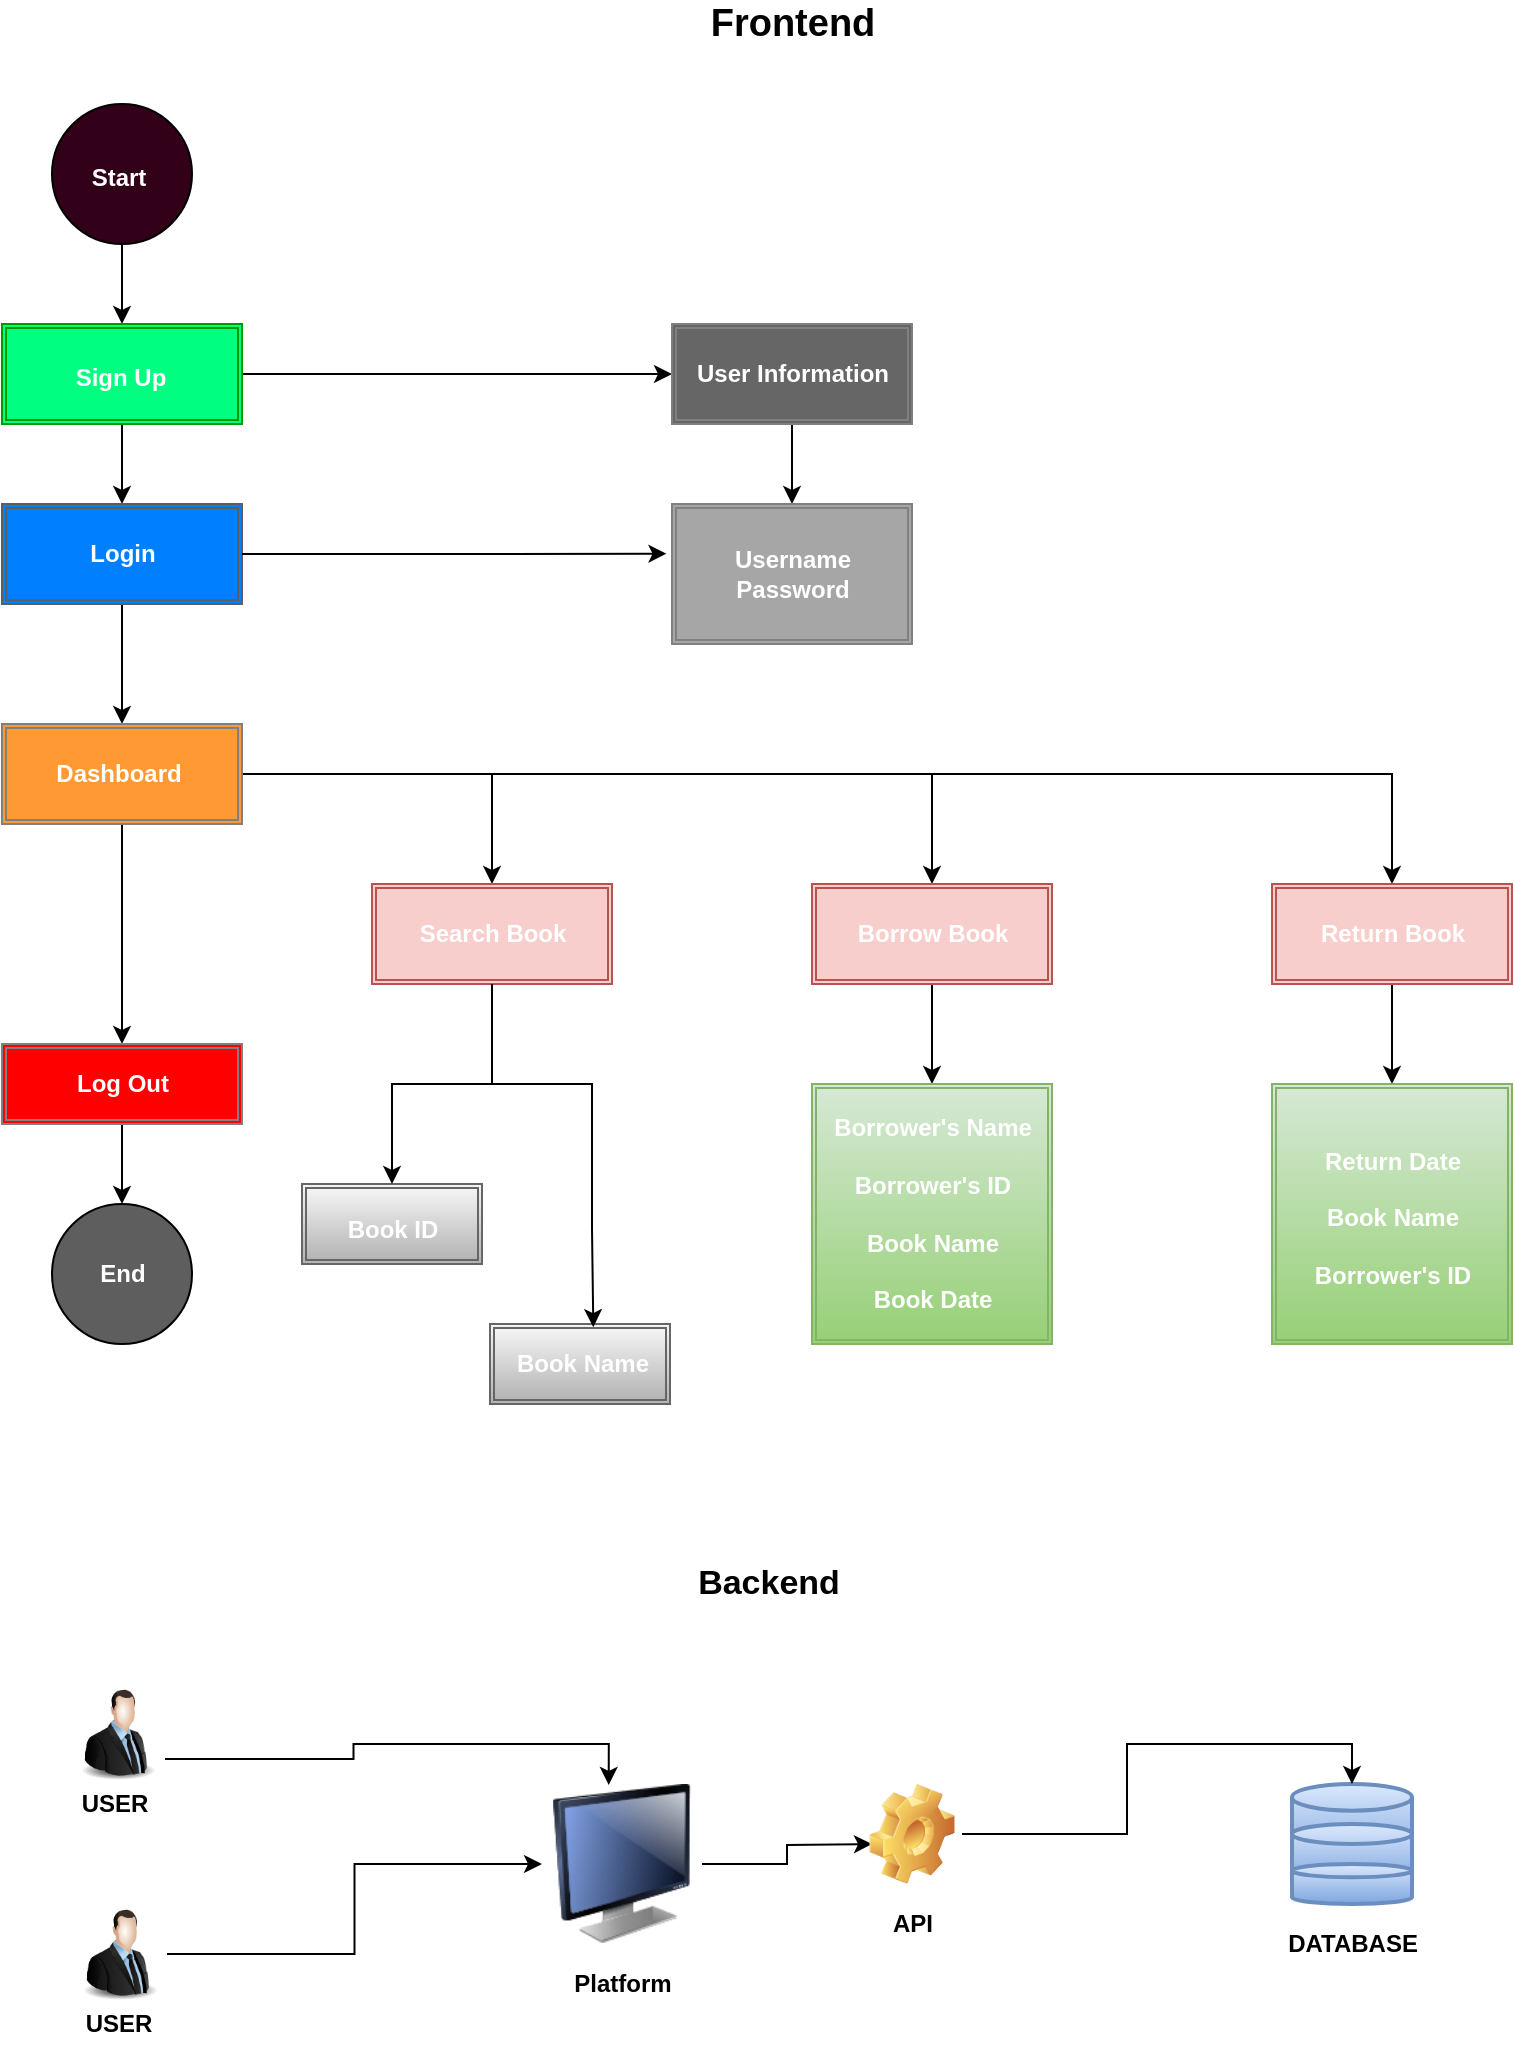 <mxfile version="26.1.0">
  <diagram name="Page-1" id="ixDGLrYrCQaXtFKhzq2m">
    <mxGraphModel dx="1195" dy="677" grid="1" gridSize="10" guides="1" tooltips="1" connect="1" arrows="1" fold="1" page="1" pageScale="1" pageWidth="850" pageHeight="1100" math="0" shadow="0">
      <root>
        <mxCell id="0" />
        <mxCell id="1" parent="0" />
        <mxCell id="pYENt-vT8pFyofFF4MLO-13" style="edgeStyle=orthogonalEdgeStyle;rounded=0;orthogonalLoop=1;jettySize=auto;html=1;exitX=0.5;exitY=1;exitDx=0;exitDy=0;entryX=0.5;entryY=0;entryDx=0;entryDy=0;strokeWidth=1;fontSize=12;" edge="1" parent="1" source="pYENt-vT8pFyofFF4MLO-2" target="pYENt-vT8pFyofFF4MLO-5">
          <mxGeometry relative="1" as="geometry" />
        </mxCell>
        <mxCell id="pYENt-vT8pFyofFF4MLO-2" value="" style="ellipse;whiteSpace=wrap;html=1;aspect=fixed;fillColor=#33001A;strokeWidth=1;fontSize=12;" vertex="1" parent="1">
          <mxGeometry x="80" y="70" width="70" height="70" as="geometry" />
        </mxCell>
        <mxCell id="pYENt-vT8pFyofFF4MLO-4" value="Start" style="text;strokeColor=none;fillColor=none;html=1;fontSize=12;fontStyle=1;verticalAlign=middle;align=center;fontColor=#FFFFFF;strokeWidth=1;" vertex="1" parent="1">
          <mxGeometry x="78" y="97" width="70" height="20" as="geometry" />
        </mxCell>
        <mxCell id="pYENt-vT8pFyofFF4MLO-14" style="edgeStyle=orthogonalEdgeStyle;rounded=0;orthogonalLoop=1;jettySize=auto;html=1;exitX=0.5;exitY=1;exitDx=0;exitDy=0;entryX=0.5;entryY=0;entryDx=0;entryDy=0;strokeWidth=1;fontSize=12;" edge="1" parent="1" source="pYENt-vT8pFyofFF4MLO-5" target="pYENt-vT8pFyofFF4MLO-7">
          <mxGeometry relative="1" as="geometry" />
        </mxCell>
        <mxCell id="pYENt-vT8pFyofFF4MLO-18" style="edgeStyle=orthogonalEdgeStyle;rounded=0;orthogonalLoop=1;jettySize=auto;html=1;entryX=0;entryY=0.5;entryDx=0;entryDy=0;strokeWidth=1;fontSize=12;" edge="1" parent="1" source="pYENt-vT8pFyofFF4MLO-5" target="pYENt-vT8pFyofFF4MLO-16">
          <mxGeometry relative="1" as="geometry" />
        </mxCell>
        <mxCell id="pYENt-vT8pFyofFF4MLO-5" value="" style="shape=ext;double=1;rounded=0;whiteSpace=wrap;html=1;fillColor=#00FF80;strokeColor=#009900;strokeWidth=1;fontSize=12;" vertex="1" parent="1">
          <mxGeometry x="55" y="180" width="120" height="50" as="geometry" />
        </mxCell>
        <mxCell id="pYENt-vT8pFyofFF4MLO-6" value="Sign Up" style="text;strokeColor=none;fillColor=none;html=1;fontSize=12;fontStyle=1;verticalAlign=middle;align=center;fontColor=#FFFFFF;strokeWidth=1;" vertex="1" parent="1">
          <mxGeometry x="79" y="197" width="70" height="20" as="geometry" />
        </mxCell>
        <mxCell id="pYENt-vT8pFyofFF4MLO-29" style="edgeStyle=orthogonalEdgeStyle;rounded=0;orthogonalLoop=1;jettySize=auto;html=1;exitX=0.5;exitY=1;exitDx=0;exitDy=0;strokeWidth=1;fontSize=12;" edge="1" parent="1" source="pYENt-vT8pFyofFF4MLO-7" target="pYENt-vT8pFyofFF4MLO-27">
          <mxGeometry relative="1" as="geometry" />
        </mxCell>
        <mxCell id="pYENt-vT8pFyofFF4MLO-7" value="" style="shape=ext;double=1;rounded=0;whiteSpace=wrap;html=1;fillColor=#007FFF;strokeColor=#5E5E5E;strokeWidth=1;fontSize=12;" vertex="1" parent="1">
          <mxGeometry x="55" y="270" width="120" height="50" as="geometry" />
        </mxCell>
        <mxCell id="pYENt-vT8pFyofFF4MLO-8" value="Login" style="text;strokeColor=none;fillColor=none;html=1;fontSize=12;fontStyle=1;verticalAlign=middle;align=center;fontColor=#FFFFFF;strokeWidth=1;" vertex="1" parent="1">
          <mxGeometry x="80" y="285" width="70" height="20" as="geometry" />
        </mxCell>
        <mxCell id="pYENt-vT8pFyofFF4MLO-9" value="&lt;font style=&quot;font-size: 19px;&quot;&gt;Frontend&lt;/font&gt;" style="text;strokeColor=none;fillColor=none;html=1;fontSize=12;fontStyle=1;verticalAlign=middle;align=center;strokeWidth=1;" vertex="1" parent="1">
          <mxGeometry x="427.5" y="20" width="45" height="20" as="geometry" />
        </mxCell>
        <mxCell id="pYENt-vT8pFyofFF4MLO-25" style="edgeStyle=orthogonalEdgeStyle;rounded=0;orthogonalLoop=1;jettySize=auto;html=1;exitX=0.5;exitY=1;exitDx=0;exitDy=0;entryX=0.5;entryY=0;entryDx=0;entryDy=0;strokeWidth=1;fontSize=12;" edge="1" parent="1" source="pYENt-vT8pFyofFF4MLO-16" target="pYENt-vT8pFyofFF4MLO-19">
          <mxGeometry relative="1" as="geometry" />
        </mxCell>
        <mxCell id="pYENt-vT8pFyofFF4MLO-16" value="" style="shape=ext;double=1;rounded=0;whiteSpace=wrap;html=1;fillColor=#666666;strokeColor=#808080;strokeWidth=1;fontSize=12;" vertex="1" parent="1">
          <mxGeometry x="390" y="180" width="120" height="50" as="geometry" />
        </mxCell>
        <mxCell id="pYENt-vT8pFyofFF4MLO-17" value="&lt;font&gt;User Information&lt;/font&gt;" style="text;strokeColor=none;fillColor=none;html=1;fontSize=12;fontStyle=1;verticalAlign=middle;align=center;fontColor=#FFFFFF;strokeWidth=1;" vertex="1" parent="1">
          <mxGeometry x="415" y="195" width="70" height="20" as="geometry" />
        </mxCell>
        <mxCell id="pYENt-vT8pFyofFF4MLO-19" value="" style="shape=ext;double=1;rounded=0;whiteSpace=wrap;html=1;fillColor=#A6A6A6;strokeColor=#808080;strokeWidth=1;fontSize=12;" vertex="1" parent="1">
          <mxGeometry x="390" y="270" width="120" height="70" as="geometry" />
        </mxCell>
        <mxCell id="pYENt-vT8pFyofFF4MLO-22" value="&lt;font&gt;Username&lt;/font&gt;&lt;div&gt;&lt;font&gt;Password&lt;/font&gt;&lt;/div&gt;" style="text;strokeColor=none;fillColor=none;html=1;fontSize=12;fontStyle=1;verticalAlign=middle;align=center;fontColor=#FFFFFF;strokeWidth=1;" vertex="1" parent="1">
          <mxGeometry x="415" y="295" width="70" height="20" as="geometry" />
        </mxCell>
        <mxCell id="pYENt-vT8pFyofFF4MLO-24" style="edgeStyle=orthogonalEdgeStyle;rounded=0;orthogonalLoop=1;jettySize=auto;html=1;entryX=-0.023;entryY=0.355;entryDx=0;entryDy=0;entryPerimeter=0;strokeWidth=1;fontSize=12;" edge="1" parent="1" source="pYENt-vT8pFyofFF4MLO-7" target="pYENt-vT8pFyofFF4MLO-19">
          <mxGeometry relative="1" as="geometry" />
        </mxCell>
        <mxCell id="pYENt-vT8pFyofFF4MLO-33" style="edgeStyle=orthogonalEdgeStyle;rounded=0;orthogonalLoop=1;jettySize=auto;html=1;exitX=1;exitY=0.5;exitDx=0;exitDy=0;strokeWidth=1;fontSize=12;" edge="1" parent="1" source="pYENt-vT8pFyofFF4MLO-27" target="pYENt-vT8pFyofFF4MLO-30">
          <mxGeometry relative="1" as="geometry" />
        </mxCell>
        <mxCell id="pYENt-vT8pFyofFF4MLO-34" style="edgeStyle=orthogonalEdgeStyle;rounded=0;orthogonalLoop=1;jettySize=auto;html=1;entryX=0.5;entryY=0;entryDx=0;entryDy=0;strokeWidth=1;fontSize=12;" edge="1" parent="1" source="pYENt-vT8pFyofFF4MLO-27" target="pYENt-vT8pFyofFF4MLO-31">
          <mxGeometry relative="1" as="geometry" />
        </mxCell>
        <mxCell id="pYENt-vT8pFyofFF4MLO-35" style="edgeStyle=orthogonalEdgeStyle;rounded=0;orthogonalLoop=1;jettySize=auto;html=1;entryX=0.5;entryY=0;entryDx=0;entryDy=0;strokeWidth=1;fontSize=12;" edge="1" parent="1" source="pYENt-vT8pFyofFF4MLO-27" target="pYENt-vT8pFyofFF4MLO-32">
          <mxGeometry relative="1" as="geometry" />
        </mxCell>
        <mxCell id="pYENt-vT8pFyofFF4MLO-38" style="edgeStyle=orthogonalEdgeStyle;rounded=0;orthogonalLoop=1;jettySize=auto;html=1;entryX=0.5;entryY=0;entryDx=0;entryDy=0;strokeWidth=1;fontSize=12;" edge="1" parent="1" source="pYENt-vT8pFyofFF4MLO-27" target="pYENt-vT8pFyofFF4MLO-36">
          <mxGeometry relative="1" as="geometry" />
        </mxCell>
        <mxCell id="pYENt-vT8pFyofFF4MLO-27" value="" style="shape=ext;double=1;rounded=0;whiteSpace=wrap;html=1;fillColor=#FF9933;strokeColor=#808080;strokeWidth=1;fontSize=12;" vertex="1" parent="1">
          <mxGeometry x="55" y="380" width="120" height="50" as="geometry" />
        </mxCell>
        <mxCell id="pYENt-vT8pFyofFF4MLO-28" value="&lt;font&gt;Dashboard&lt;/font&gt;" style="text;strokeColor=none;fillColor=none;html=1;fontSize=12;fontStyle=1;verticalAlign=middle;align=center;fontColor=#FFFFFF;strokeWidth=1;" vertex="1" parent="1">
          <mxGeometry x="78" y="395" width="70" height="20" as="geometry" />
        </mxCell>
        <mxCell id="pYENt-vT8pFyofFF4MLO-30" value="" style="shape=ext;double=1;rounded=0;whiteSpace=wrap;html=1;fillColor=#f8cecc;strokeColor=#b85450;strokeWidth=1;fontSize=12;" vertex="1" parent="1">
          <mxGeometry x="240" y="460" width="120" height="50" as="geometry" />
        </mxCell>
        <mxCell id="pYENt-vT8pFyofFF4MLO-62" style="edgeStyle=orthogonalEdgeStyle;rounded=0;orthogonalLoop=1;jettySize=auto;html=1;exitX=0.5;exitY=1;exitDx=0;exitDy=0;entryX=0.5;entryY=0;entryDx=0;entryDy=0;strokeWidth=1;fontSize=12;" edge="1" parent="1" source="pYENt-vT8pFyofFF4MLO-31" target="pYENt-vT8pFyofFF4MLO-60">
          <mxGeometry relative="1" as="geometry" />
        </mxCell>
        <mxCell id="pYENt-vT8pFyofFF4MLO-31" value="" style="shape=ext;double=1;rounded=0;whiteSpace=wrap;html=1;fillColor=#f8cecc;strokeColor=#b85450;strokeWidth=1;fontSize=12;" vertex="1" parent="1">
          <mxGeometry x="460" y="460" width="120" height="50" as="geometry" />
        </mxCell>
        <mxCell id="pYENt-vT8pFyofFF4MLO-64" style="edgeStyle=orthogonalEdgeStyle;rounded=0;orthogonalLoop=1;jettySize=auto;html=1;entryX=0.5;entryY=0;entryDx=0;entryDy=0;strokeWidth=1;fontSize=12;" edge="1" parent="1" source="pYENt-vT8pFyofFF4MLO-32" target="pYENt-vT8pFyofFF4MLO-63">
          <mxGeometry relative="1" as="geometry" />
        </mxCell>
        <mxCell id="pYENt-vT8pFyofFF4MLO-32" value="" style="shape=ext;double=1;rounded=0;whiteSpace=wrap;html=1;fillColor=#f8cecc;strokeColor=#b85450;strokeWidth=1;fontSize=12;" vertex="1" parent="1">
          <mxGeometry x="690" y="460" width="120" height="50" as="geometry" />
        </mxCell>
        <mxCell id="pYENt-vT8pFyofFF4MLO-47" style="edgeStyle=orthogonalEdgeStyle;rounded=0;orthogonalLoop=1;jettySize=auto;html=1;strokeWidth=1;fontSize=12;" edge="1" parent="1" source="pYENt-vT8pFyofFF4MLO-36" target="pYENt-vT8pFyofFF4MLO-46">
          <mxGeometry relative="1" as="geometry" />
        </mxCell>
        <mxCell id="pYENt-vT8pFyofFF4MLO-36" value="" style="shape=ext;double=1;rounded=0;whiteSpace=wrap;html=1;fillColor=#FF0000;strokeColor=#808080;strokeWidth=1;fontSize=12;" vertex="1" parent="1">
          <mxGeometry x="55" y="540" width="120" height="40" as="geometry" />
        </mxCell>
        <mxCell id="pYENt-vT8pFyofFF4MLO-37" value="&lt;font&gt;Log Out&lt;/font&gt;" style="text;strokeColor=none;fillColor=none;html=1;fontSize=12;fontStyle=1;verticalAlign=middle;align=center;fontColor=#FFFFFF;strokeWidth=1;" vertex="1" parent="1">
          <mxGeometry x="80" y="550" width="70" height="20" as="geometry" />
        </mxCell>
        <mxCell id="pYENt-vT8pFyofFF4MLO-39" value="&lt;font&gt;Search Book&lt;/font&gt;" style="text;strokeColor=none;fillColor=none;html=1;fontSize=12;fontStyle=1;verticalAlign=middle;align=center;fontColor=#FFFFFF;strokeWidth=1;" vertex="1" parent="1">
          <mxGeometry x="265" y="475" width="70" height="20" as="geometry" />
        </mxCell>
        <mxCell id="pYENt-vT8pFyofFF4MLO-40" value="&lt;font&gt;Borrow Book&lt;/font&gt;" style="text;strokeColor=none;fillColor=none;html=1;fontSize=12;fontStyle=1;verticalAlign=middle;align=center;fontColor=#FFFFFF;strokeWidth=1;" vertex="1" parent="1">
          <mxGeometry x="485" y="475" width="70" height="20" as="geometry" />
        </mxCell>
        <mxCell id="pYENt-vT8pFyofFF4MLO-41" value="&lt;font&gt;Return Book&lt;/font&gt;" style="text;strokeColor=none;fillColor=none;html=1;fontSize=12;fontStyle=1;verticalAlign=middle;align=center;fontColor=#FFFFFF;strokeWidth=1;" vertex="1" parent="1">
          <mxGeometry x="715" y="475" width="70" height="20" as="geometry" />
        </mxCell>
        <mxCell id="pYENt-vT8pFyofFF4MLO-44" value="" style="shape=ext;double=1;rounded=0;whiteSpace=wrap;html=1;fillColor=#f5f5f5;strokeColor=#666666;gradientColor=#b3b3b3;strokeWidth=1;fontSize=12;" vertex="1" parent="1">
          <mxGeometry x="205" y="610" width="90" height="40" as="geometry" />
        </mxCell>
        <mxCell id="pYENt-vT8pFyofFF4MLO-45" value="&lt;span&gt;Book ID&lt;/span&gt;&lt;div&gt;&lt;span&gt;&lt;br&gt;&lt;/span&gt;&lt;/div&gt;" style="text;strokeColor=none;fillColor=none;html=1;fontSize=12;fontStyle=1;verticalAlign=middle;align=center;fontColor=#FFFFFF;strokeWidth=1;" vertex="1" parent="1">
          <mxGeometry x="215" y="630" width="70" height="20" as="geometry" />
        </mxCell>
        <mxCell id="pYENt-vT8pFyofFF4MLO-46" value="" style="ellipse;whiteSpace=wrap;html=1;aspect=fixed;fillColor=#5E5E5E;strokeWidth=1;fontSize=12;" vertex="1" parent="1">
          <mxGeometry x="80" y="620" width="70" height="70" as="geometry" />
        </mxCell>
        <mxCell id="pYENt-vT8pFyofFF4MLO-48" value="End" style="text;strokeColor=none;fillColor=none;html=1;fontSize=12;fontStyle=1;verticalAlign=middle;align=center;fontColor=#FFFFFF;strokeWidth=1;" vertex="1" parent="1">
          <mxGeometry x="80" y="645" width="70" height="20" as="geometry" />
        </mxCell>
        <mxCell id="pYENt-vT8pFyofFF4MLO-53" style="edgeStyle=orthogonalEdgeStyle;rounded=0;orthogonalLoop=1;jettySize=auto;html=1;exitX=1;exitY=1;exitDx=0;exitDy=0;exitPerimeter=0;entryX=0.5;entryY=0;entryDx=0;entryDy=0;strokeWidth=1;fontSize=12;" edge="1" parent="1" source="pYENt-vT8pFyofFF4MLO-52" target="pYENt-vT8pFyofFF4MLO-44">
          <mxGeometry relative="1" as="geometry" />
        </mxCell>
        <mxCell id="pYENt-vT8pFyofFF4MLO-52" value="" style="strokeWidth=1;html=1;shape=mxgraph.flowchart.annotation_2;align=left;labelPosition=right;pointerEvents=1;rotation=90;fontSize=12;" vertex="1" parent="1">
          <mxGeometry x="275" y="510" width="50" height="100" as="geometry" />
        </mxCell>
        <mxCell id="pYENt-vT8pFyofFF4MLO-54" value="" style="shape=ext;double=1;rounded=0;whiteSpace=wrap;html=1;fillColor=#f5f5f5;strokeColor=#666666;gradientColor=#b3b3b3;strokeWidth=1;fontSize=12;" vertex="1" parent="1">
          <mxGeometry x="299" y="680" width="90" height="40" as="geometry" />
        </mxCell>
        <mxCell id="pYENt-vT8pFyofFF4MLO-55" value="&lt;span&gt;Book Name&lt;/span&gt;" style="text;strokeColor=none;fillColor=none;html=1;fontSize=12;fontStyle=1;verticalAlign=middle;align=center;fontColor=#FFFFFF;strokeWidth=1;" vertex="1" parent="1">
          <mxGeometry x="310" y="690" width="70" height="20" as="geometry" />
        </mxCell>
        <mxCell id="pYENt-vT8pFyofFF4MLO-58" style="edgeStyle=orthogonalEdgeStyle;rounded=0;orthogonalLoop=1;jettySize=auto;html=1;exitX=1;exitY=0;exitDx=0;exitDy=0;exitPerimeter=0;entryX=0.574;entryY=0.04;entryDx=0;entryDy=0;entryPerimeter=0;strokeWidth=1;fontSize=12;" edge="1" parent="1" source="pYENt-vT8pFyofFF4MLO-52" target="pYENt-vT8pFyofFF4MLO-54">
          <mxGeometry relative="1" as="geometry" />
        </mxCell>
        <mxCell id="pYENt-vT8pFyofFF4MLO-59" style="edgeStyle=orthogonalEdgeStyle;rounded=0;orthogonalLoop=1;jettySize=auto;html=1;exitX=0.5;exitY=1;exitDx=0;exitDy=0;entryX=0;entryY=0.5;entryDx=0;entryDy=0;entryPerimeter=0;endArrow=none;startFill=0;strokeWidth=1;fontSize=12;" edge="1" parent="1" source="pYENt-vT8pFyofFF4MLO-30" target="pYENt-vT8pFyofFF4MLO-52">
          <mxGeometry relative="1" as="geometry" />
        </mxCell>
        <mxCell id="pYENt-vT8pFyofFF4MLO-60" value="" style="shape=ext;double=1;rounded=0;whiteSpace=wrap;html=1;fillColor=#d5e8d4;strokeColor=#82b366;gradientColor=#97d077;strokeWidth=1;fontSize=12;" vertex="1" parent="1">
          <mxGeometry x="460" y="560" width="120" height="130" as="geometry" />
        </mxCell>
        <mxCell id="pYENt-vT8pFyofFF4MLO-61" value="&lt;span&gt;Borrower&#39;s Name&lt;/span&gt;&lt;div&gt;&lt;span&gt;&lt;br&gt;&lt;/span&gt;&lt;/div&gt;&lt;div&gt;&lt;span&gt;Borrower&#39;s ID&lt;/span&gt;&lt;/div&gt;&lt;div&gt;&lt;span&gt;&lt;br&gt;&lt;/span&gt;&lt;/div&gt;&lt;div&gt;&lt;span&gt;Book Name&lt;/span&gt;&lt;/div&gt;&lt;div&gt;&lt;span&gt;&lt;br&gt;&lt;/span&gt;&lt;/div&gt;&lt;div&gt;&lt;span&gt;Book Date&lt;/span&gt;&lt;/div&gt;" style="text;strokeColor=none;fillColor=none;html=1;fontSize=12;fontStyle=1;verticalAlign=middle;align=center;fontColor=#FFFFFF;strokeWidth=1;" vertex="1" parent="1">
          <mxGeometry x="485" y="615" width="70" height="20" as="geometry" />
        </mxCell>
        <mxCell id="pYENt-vT8pFyofFF4MLO-63" value="" style="shape=ext;double=1;rounded=0;whiteSpace=wrap;html=1;fillColor=#d5e8d4;strokeColor=#82b366;gradientColor=#97d077;strokeWidth=1;fontSize=12;" vertex="1" parent="1">
          <mxGeometry x="690" y="560" width="120" height="130" as="geometry" />
        </mxCell>
        <mxCell id="pYENt-vT8pFyofFF4MLO-66" value="Return Date&lt;div&gt;&lt;br&gt;&lt;/div&gt;&lt;div&gt;Book Name&lt;/div&gt;&lt;div&gt;&lt;br&gt;&lt;/div&gt;&lt;div&gt;Borrower&#39;s ID&lt;/div&gt;" style="text;strokeColor=none;fillColor=none;html=1;fontSize=12;fontStyle=1;verticalAlign=middle;align=center;fontColor=#FFFFFF;strokeWidth=1;" vertex="1" parent="1">
          <mxGeometry x="715" y="617" width="70" height="20" as="geometry" />
        </mxCell>
        <mxCell id="pYENt-vT8pFyofFF4MLO-67" value="&lt;font style=&quot;font-size: 17px;&quot;&gt;Backend&lt;/font&gt;" style="text;strokeColor=none;fillColor=none;html=1;fontSize=12;fontStyle=1;verticalAlign=middle;align=center;strokeWidth=1;" vertex="1" parent="1">
          <mxGeometry x="415" y="800" width="45" height="20" as="geometry" />
        </mxCell>
        <mxCell id="pYENt-vT8pFyofFF4MLO-70" value="" style="image;html=1;image=img/lib/clip_art/people/Suit_Man_128x128.png" vertex="1" parent="1">
          <mxGeometry x="89.5" y="860" width="47" height="50" as="geometry" />
        </mxCell>
        <mxCell id="pYENt-vT8pFyofFF4MLO-71" value="USER" style="text;strokeColor=none;fillColor=none;html=1;fontSize=12;fontStyle=1;verticalAlign=middle;align=center;strokeWidth=1;" vertex="1" parent="1">
          <mxGeometry x="88.5" y="910" width="45" height="20" as="geometry" />
        </mxCell>
        <mxCell id="pYENt-vT8pFyofFF4MLO-90" style="edgeStyle=orthogonalEdgeStyle;rounded=0;orthogonalLoop=1;jettySize=auto;html=1;" edge="1" parent="1" source="pYENt-vT8pFyofFF4MLO-72" target="pYENt-vT8pFyofFF4MLO-76">
          <mxGeometry relative="1" as="geometry" />
        </mxCell>
        <mxCell id="pYENt-vT8pFyofFF4MLO-72" value="" style="image;html=1;image=img/lib/clip_art/people/Suit_Man_128x128.png" vertex="1" parent="1">
          <mxGeometry x="90.5" y="970" width="47" height="50" as="geometry" />
        </mxCell>
        <mxCell id="pYENt-vT8pFyofFF4MLO-75" value="USER" style="text;strokeColor=none;fillColor=none;html=1;fontSize=12;fontStyle=1;verticalAlign=middle;align=center;strokeWidth=1;" vertex="1" parent="1">
          <mxGeometry x="90.5" y="1020" width="45" height="20" as="geometry" />
        </mxCell>
        <mxCell id="pYENt-vT8pFyofFF4MLO-81" style="edgeStyle=orthogonalEdgeStyle;rounded=0;orthogonalLoop=1;jettySize=auto;html=1;" edge="1" parent="1" source="pYENt-vT8pFyofFF4MLO-76">
          <mxGeometry relative="1" as="geometry">
            <mxPoint x="490" y="940" as="targetPoint" />
          </mxGeometry>
        </mxCell>
        <mxCell id="pYENt-vT8pFyofFF4MLO-76" value="" style="image;html=1;image=img/lib/clip_art/computers/Monitor_128x128.png" vertex="1" parent="1">
          <mxGeometry x="325" y="910" width="80" height="80" as="geometry" />
        </mxCell>
        <mxCell id="pYENt-vT8pFyofFF4MLO-79" value="" style="image;html=1;image=img/lib/clip_art/general/Gear_128x128.png" vertex="1" parent="1">
          <mxGeometry x="485" y="910" width="50" height="50" as="geometry" />
        </mxCell>
        <mxCell id="pYENt-vT8pFyofFF4MLO-80" value="API" style="text;strokeColor=none;fillColor=none;html=1;fontSize=12;fontStyle=1;verticalAlign=middle;align=center;strokeWidth=1;" vertex="1" parent="1">
          <mxGeometry x="487.5" y="970" width="45" height="20" as="geometry" />
        </mxCell>
        <mxCell id="pYENt-vT8pFyofFF4MLO-82" value="" style="strokeWidth=2;html=1;shape=mxgraph.flowchart.database;whiteSpace=wrap;fillColor=#dae8fc;gradientColor=#7ea6e0;strokeColor=#6c8ebf;" vertex="1" parent="1">
          <mxGeometry x="700" y="910" width="60" height="40" as="geometry" />
        </mxCell>
        <mxCell id="pYENt-vT8pFyofFF4MLO-83" value="" style="strokeWidth=2;html=1;shape=mxgraph.flowchart.database;whiteSpace=wrap;fillColor=#dae8fc;gradientColor=#7ea6e0;strokeColor=#6c8ebf;" vertex="1" parent="1">
          <mxGeometry x="700" y="930" width="60" height="30" as="geometry" />
        </mxCell>
        <mxCell id="pYENt-vT8pFyofFF4MLO-84" value="" style="strokeWidth=2;html=1;shape=mxgraph.flowchart.database;whiteSpace=wrap;fillColor=#dae8fc;gradientColor=#7ea6e0;strokeColor=#6c8ebf;" vertex="1" parent="1">
          <mxGeometry x="700" y="950" width="60" height="20" as="geometry" />
        </mxCell>
        <mxCell id="pYENt-vT8pFyofFF4MLO-85" value="DATABASE" style="text;strokeColor=none;fillColor=none;html=1;fontSize=12;fontStyle=1;verticalAlign=middle;align=center;strokeWidth=1;" vertex="1" parent="1">
          <mxGeometry x="707.5" y="980" width="45" height="20" as="geometry" />
        </mxCell>
        <mxCell id="pYENt-vT8pFyofFF4MLO-86" style="edgeStyle=orthogonalEdgeStyle;rounded=0;orthogonalLoop=1;jettySize=auto;html=1;entryX=0.5;entryY=0;entryDx=0;entryDy=0;entryPerimeter=0;" edge="1" parent="1" source="pYENt-vT8pFyofFF4MLO-79" target="pYENt-vT8pFyofFF4MLO-82">
          <mxGeometry relative="1" as="geometry" />
        </mxCell>
        <mxCell id="pYENt-vT8pFyofFF4MLO-89" style="edgeStyle=orthogonalEdgeStyle;rounded=0;orthogonalLoop=1;jettySize=auto;html=1;exitX=1;exitY=0.75;exitDx=0;exitDy=0;entryX=0.417;entryY=0.006;entryDx=0;entryDy=0;entryPerimeter=0;" edge="1" parent="1" source="pYENt-vT8pFyofFF4MLO-70" target="pYENt-vT8pFyofFF4MLO-76">
          <mxGeometry relative="1" as="geometry" />
        </mxCell>
        <mxCell id="pYENt-vT8pFyofFF4MLO-91" value="Platform" style="text;strokeColor=none;fillColor=none;html=1;fontSize=12;fontStyle=1;verticalAlign=middle;align=center;strokeWidth=1;" vertex="1" parent="1">
          <mxGeometry x="342.5" y="1000" width="45" height="20" as="geometry" />
        </mxCell>
      </root>
    </mxGraphModel>
  </diagram>
</mxfile>
